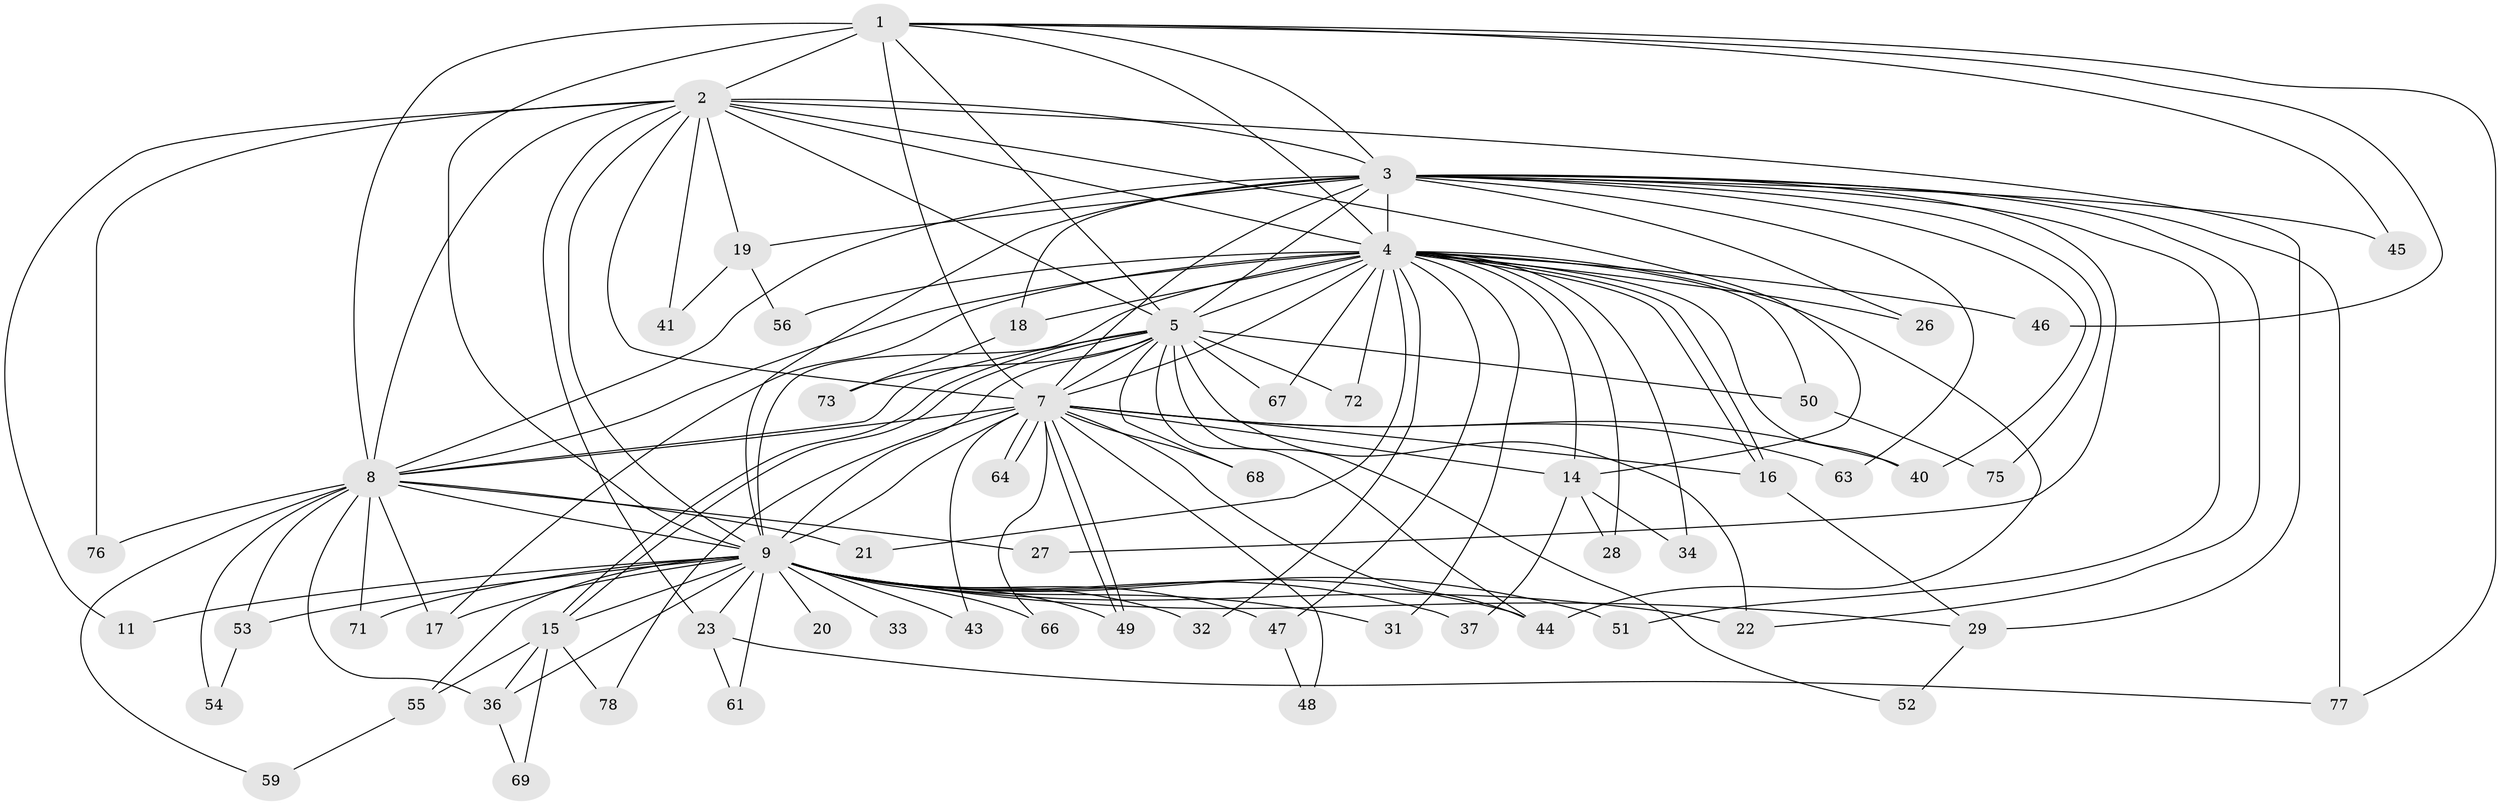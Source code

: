 // original degree distribution, {12: 0.012658227848101266, 13: 0.02531645569620253, 22: 0.012658227848101266, 25: 0.012658227848101266, 19: 0.012658227848101266, 23: 0.02531645569620253, 20: 0.012658227848101266, 21: 0.012658227848101266, 2: 0.5949367088607594, 6: 0.02531645569620253, 7: 0.012658227848101266, 3: 0.189873417721519, 5: 0.012658227848101266, 4: 0.0379746835443038}
// Generated by graph-tools (version 1.1) at 2025/41/03/06/25 10:41:36]
// undirected, 60 vertices, 142 edges
graph export_dot {
graph [start="1"]
  node [color=gray90,style=filled];
  1 [super="+38"];
  2 [super="+6"];
  3 [super="+13"];
  4 [super="+12"];
  5 [super="+39"];
  7 [super="+74"];
  8 [super="+24"];
  9 [super="+10"];
  11;
  14 [super="+60"];
  15 [super="+70"];
  16 [super="+25"];
  17 [super="+35"];
  18;
  19 [super="+42"];
  20;
  21;
  22;
  23;
  26;
  27;
  28;
  29 [super="+30"];
  31;
  32;
  33;
  34;
  36 [super="+62"];
  37;
  40 [super="+65"];
  41;
  43;
  44 [super="+57"];
  45;
  46;
  47;
  48;
  49 [super="+58"];
  50;
  51;
  52;
  53;
  54;
  55;
  56;
  59;
  61;
  63;
  64;
  66;
  67;
  68;
  69;
  71;
  72;
  73;
  75;
  76;
  77 [super="+79"];
  78;
  1 -- 2 [weight=2];
  1 -- 3;
  1 -- 4;
  1 -- 5;
  1 -- 7;
  1 -- 8;
  1 -- 9 [weight=3];
  1 -- 45;
  1 -- 46;
  1 -- 77;
  2 -- 3 [weight=3];
  2 -- 4 [weight=2];
  2 -- 5 [weight=2];
  2 -- 7 [weight=2];
  2 -- 8 [weight=2];
  2 -- 9 [weight=4];
  2 -- 11;
  2 -- 14;
  2 -- 19;
  2 -- 41;
  2 -- 76;
  2 -- 23;
  2 -- 29;
  3 -- 4;
  3 -- 5;
  3 -- 7;
  3 -- 8;
  3 -- 9 [weight=2];
  3 -- 18;
  3 -- 19 [weight=2];
  3 -- 22;
  3 -- 26;
  3 -- 27;
  3 -- 40;
  3 -- 45;
  3 -- 51;
  3 -- 63;
  3 -- 75;
  3 -- 77;
  4 -- 5;
  4 -- 7;
  4 -- 8 [weight=2];
  4 -- 9 [weight=2];
  4 -- 14;
  4 -- 16;
  4 -- 16;
  4 -- 17;
  4 -- 26;
  4 -- 28;
  4 -- 31;
  4 -- 32;
  4 -- 34;
  4 -- 40;
  4 -- 44;
  4 -- 46;
  4 -- 56;
  4 -- 67;
  4 -- 72;
  4 -- 18;
  4 -- 50;
  4 -- 21;
  4 -- 47;
  5 -- 7;
  5 -- 8;
  5 -- 9 [weight=2];
  5 -- 15;
  5 -- 15;
  5 -- 44;
  5 -- 50;
  5 -- 52;
  5 -- 67;
  5 -- 68;
  5 -- 72;
  5 -- 73;
  5 -- 22;
  7 -- 8;
  7 -- 9 [weight=2];
  7 -- 43;
  7 -- 48;
  7 -- 49;
  7 -- 49;
  7 -- 63;
  7 -- 64;
  7 -- 64;
  7 -- 66;
  7 -- 68;
  7 -- 78;
  7 -- 14;
  7 -- 16;
  7 -- 40;
  7 -- 44;
  8 -- 9 [weight=3];
  8 -- 17;
  8 -- 21;
  8 -- 27;
  8 -- 53;
  8 -- 54;
  8 -- 59;
  8 -- 71;
  8 -- 76;
  8 -- 36;
  9 -- 11;
  9 -- 20 [weight=2];
  9 -- 29;
  9 -- 33 [weight=2];
  9 -- 47;
  9 -- 55;
  9 -- 61;
  9 -- 66;
  9 -- 71;
  9 -- 22;
  9 -- 23;
  9 -- 31;
  9 -- 32;
  9 -- 36;
  9 -- 37;
  9 -- 43;
  9 -- 51;
  9 -- 53;
  9 -- 15;
  9 -- 49;
  9 -- 17;
  9 -- 44;
  14 -- 28;
  14 -- 34;
  14 -- 37;
  15 -- 36;
  15 -- 55;
  15 -- 69;
  15 -- 78;
  16 -- 29;
  18 -- 73;
  19 -- 41;
  19 -- 56;
  23 -- 61;
  23 -- 77;
  29 -- 52;
  36 -- 69;
  47 -- 48;
  50 -- 75;
  53 -- 54;
  55 -- 59;
}
